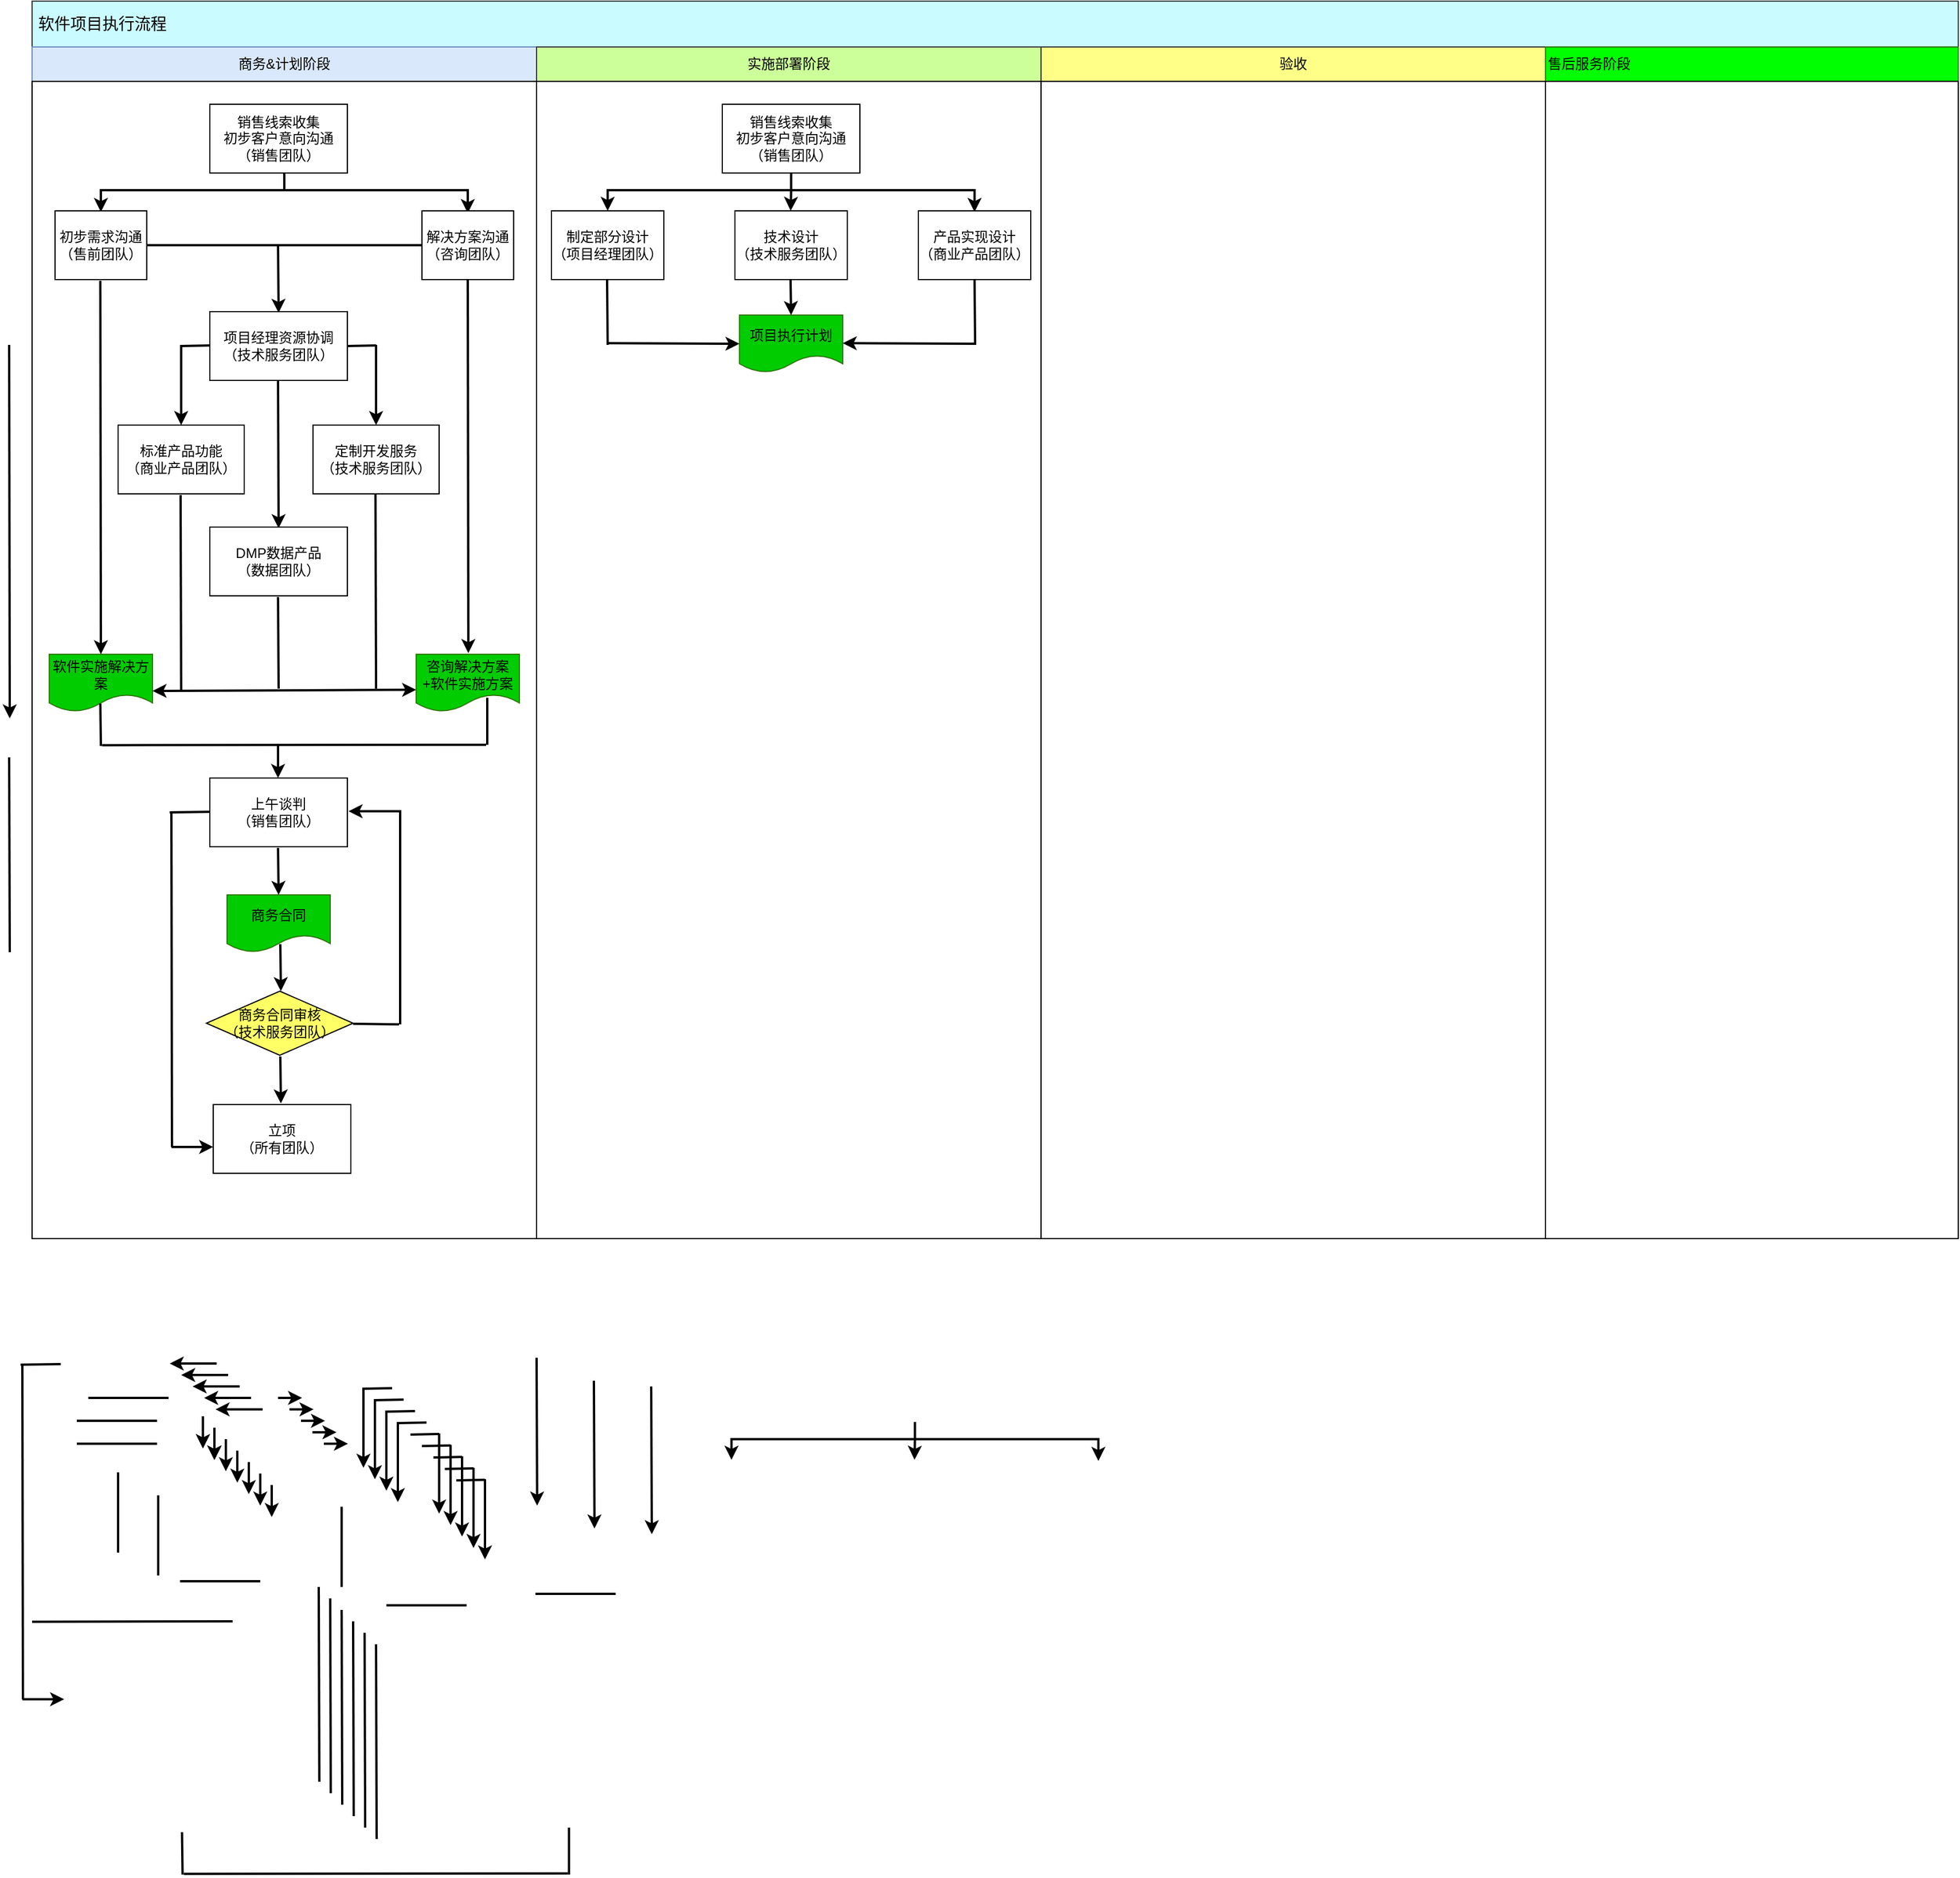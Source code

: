 <mxfile version="13.10.1" type="github">
  <diagram id="prtHgNgQTEPvFCAcTncT" name="Page-1">
    <mxGraphModel dx="767" dy="689" grid="1" gridSize="10" guides="1" tooltips="1" connect="1" arrows="1" fold="1" page="1" pageScale="1" pageWidth="827" pageHeight="1169" math="0" shadow="0">
      <root>
        <mxCell id="0" />
        <mxCell id="1" parent="0" />
        <mxCell id="oCY2eJbqUOLNiPiCaD8f-7" value="&amp;nbsp;&lt;font style=&quot;font-size: 14px&quot;&gt;软件项目执行流程&lt;/font&gt;" style="rounded=0;whiteSpace=wrap;html=1;strokeColor=#36393d;fillColor=#C9FBFF;align=left;" vertex="1" parent="1">
          <mxGeometry x="40" y="80" width="1680" height="40" as="geometry" />
        </mxCell>
        <mxCell id="oCY2eJbqUOLNiPiCaD8f-9" value="商务&amp;amp;计划阶段" style="rounded=0;whiteSpace=wrap;html=1;fillColor=#dae8fc;align=center;strokeColor=#6c8ebf;" vertex="1" parent="1">
          <mxGeometry x="40" y="120" width="440" height="30" as="geometry" />
        </mxCell>
        <mxCell id="oCY2eJbqUOLNiPiCaD8f-10" value="实施部署阶段" style="rounded=0;whiteSpace=wrap;html=1;align=center;strokeColor=#36393d;fillColor=#CCFF99;" vertex="1" parent="1">
          <mxGeometry x="480" y="120" width="440" height="30" as="geometry" />
        </mxCell>
        <mxCell id="oCY2eJbqUOLNiPiCaD8f-11" value="验收" style="rounded=0;whiteSpace=wrap;html=1;fillColor=#ffff88;align=center;strokeColor=#36393d;" vertex="1" parent="1">
          <mxGeometry x="920" y="120" width="440" height="30" as="geometry" />
        </mxCell>
        <mxCell id="oCY2eJbqUOLNiPiCaD8f-13" value="&lt;font color=&quot;#000000&quot;&gt;售后服务阶段&lt;/font&gt;" style="rounded=0;whiteSpace=wrap;html=1;align=left;strokeColor=#2D7600;fontColor=#ffffff;fillColor=#00FF00;" vertex="1" parent="1">
          <mxGeometry x="1360" y="120" width="360" height="30" as="geometry" />
        </mxCell>
        <mxCell id="oCY2eJbqUOLNiPiCaD8f-14" value="" style="rounded=0;whiteSpace=wrap;html=1;align=left;fillColor=#FFFFFF;" vertex="1" parent="1">
          <mxGeometry x="40" y="150" width="440" height="1010" as="geometry" />
        </mxCell>
        <mxCell id="oCY2eJbqUOLNiPiCaD8f-15" value="" style="rounded=0;whiteSpace=wrap;html=1;fillColor=#FFFFFF;align=left;" vertex="1" parent="1">
          <mxGeometry x="480" y="150" width="440" height="1010" as="geometry" />
        </mxCell>
        <mxCell id="oCY2eJbqUOLNiPiCaD8f-16" value="" style="rounded=0;whiteSpace=wrap;html=1;fillColor=#FFFFFF;align=left;" vertex="1" parent="1">
          <mxGeometry x="920" y="150" width="440" height="1010" as="geometry" />
        </mxCell>
        <mxCell id="oCY2eJbqUOLNiPiCaD8f-17" value="" style="rounded=0;whiteSpace=wrap;html=1;fillColor=#FFFFFF;align=left;" vertex="1" parent="1">
          <mxGeometry x="1360" y="150" width="360" height="1010" as="geometry" />
        </mxCell>
        <mxCell id="oCY2eJbqUOLNiPiCaD8f-18" value="销售线索收集&lt;br&gt;初步客户意向沟通&lt;br&gt;（销售团队）" style="rounded=0;whiteSpace=wrap;html=1;fillColor=#FFFFFF;align=center;" vertex="1" parent="1">
          <mxGeometry x="195" y="170" width="120" height="60" as="geometry" />
        </mxCell>
        <mxCell id="oCY2eJbqUOLNiPiCaD8f-21" value="" style="strokeWidth=2;html=1;shape=mxgraph.flowchart.annotation_2;align=left;labelPosition=right;pointerEvents=1;fillColor=#FFFFFF;direction=south;" vertex="1" parent="1">
          <mxGeometry x="100" y="230" width="320" height="30" as="geometry" />
        </mxCell>
        <mxCell id="oCY2eJbqUOLNiPiCaD8f-27" value="" style="endArrow=classic;html=1;endSize=6;strokeWidth=2;" edge="1" parent="1">
          <mxGeometry width="50" height="50" relative="1" as="geometry">
            <mxPoint x="100" y="244" as="sourcePoint" />
            <mxPoint x="100" y="264" as="targetPoint" />
          </mxGeometry>
        </mxCell>
        <mxCell id="oCY2eJbqUOLNiPiCaD8f-29" value="" style="endArrow=classic;html=1;endSize=6;strokeWidth=2;" edge="1" parent="1">
          <mxGeometry width="50" height="50" relative="1" as="geometry">
            <mxPoint x="420" y="246" as="sourcePoint" />
            <mxPoint x="420" y="265" as="targetPoint" />
          </mxGeometry>
        </mxCell>
        <mxCell id="oCY2eJbqUOLNiPiCaD8f-30" value="" style="endArrow=classic;html=1;endSize=6;strokeWidth=2;" edge="1" parent="1">
          <mxGeometry width="50" height="50" relative="1" as="geometry">
            <mxPoint x="254.5" y="292" as="sourcePoint" />
            <mxPoint x="255" y="352" as="targetPoint" />
          </mxGeometry>
        </mxCell>
        <mxCell id="oCY2eJbqUOLNiPiCaD8f-31" value="" style="endArrow=classic;html=1;endSize=6;strokeWidth=2;" edge="1" parent="1">
          <mxGeometry width="50" height="50" relative="1" as="geometry">
            <mxPoint x="189" y="1315" as="sourcePoint" />
            <mxPoint x="189" y="1343" as="targetPoint" />
          </mxGeometry>
        </mxCell>
        <mxCell id="oCY2eJbqUOLNiPiCaD8f-32" value="" style="endArrow=classic;html=1;endSize=6;strokeWidth=2;" edge="1" parent="1">
          <mxGeometry width="50" height="50" relative="1" as="geometry">
            <mxPoint x="199" y="1335" as="sourcePoint" />
            <mxPoint x="199" y="1353" as="targetPoint" />
          </mxGeometry>
        </mxCell>
        <mxCell id="oCY2eJbqUOLNiPiCaD8f-33" value="初步需求沟通&lt;br&gt;（售前团队）" style="rounded=0;whiteSpace=wrap;html=1;fillColor=#FFFFFF;align=center;" vertex="1" parent="1">
          <mxGeometry x="60" y="263" width="80" height="60" as="geometry" />
        </mxCell>
        <mxCell id="oCY2eJbqUOLNiPiCaD8f-39" value="解决方案沟通&lt;br&gt;（咨询团队）" style="rounded=0;whiteSpace=wrap;html=1;fillColor=#FFFFFF;align=center;" vertex="1" parent="1">
          <mxGeometry x="380" y="263" width="80" height="60" as="geometry" />
        </mxCell>
        <mxCell id="oCY2eJbqUOLNiPiCaD8f-41" value="" style="endArrow=none;html=1;strokeWidth=2;entryX=0;entryY=0.5;entryDx=0;entryDy=0;exitX=1;exitY=0.5;exitDx=0;exitDy=0;" edge="1" parent="1" source="oCY2eJbqUOLNiPiCaD8f-33" target="oCY2eJbqUOLNiPiCaD8f-39">
          <mxGeometry width="50" height="50" relative="1" as="geometry">
            <mxPoint x="180" y="290" as="sourcePoint" />
            <mxPoint x="237.98" y="291.01" as="targetPoint" />
          </mxGeometry>
        </mxCell>
        <mxCell id="oCY2eJbqUOLNiPiCaD8f-42" value="" style="endArrow=classic;html=1;endSize=6;strokeWidth=2;" edge="1" parent="1">
          <mxGeometry width="50" height="50" relative="1" as="geometry">
            <mxPoint x="189" y="1315" as="sourcePoint" />
            <mxPoint x="189" y="1343" as="targetPoint" />
          </mxGeometry>
        </mxCell>
        <mxCell id="oCY2eJbqUOLNiPiCaD8f-43" value="" style="endArrow=classic;html=1;endSize=6;strokeWidth=2;" edge="1" parent="1">
          <mxGeometry width="50" height="50" relative="1" as="geometry">
            <mxPoint x="170" y="380" as="sourcePoint" />
            <mxPoint x="170" y="450" as="targetPoint" />
          </mxGeometry>
        </mxCell>
        <mxCell id="oCY2eJbqUOLNiPiCaD8f-44" value="项目经理资源协调&lt;br&gt;（技术服务团队）" style="rounded=0;whiteSpace=wrap;html=1;fillColor=#FFFFFF;align=center;" vertex="1" parent="1">
          <mxGeometry x="195" y="351" width="120" height="60" as="geometry" />
        </mxCell>
        <mxCell id="oCY2eJbqUOLNiPiCaD8f-46" value="" style="endArrow=classic;html=1;endSize=6;strokeWidth=2;" edge="1" parent="1">
          <mxGeometry width="50" height="50" relative="1" as="geometry">
            <mxPoint x="199" y="1325" as="sourcePoint" />
            <mxPoint x="199" y="1353" as="targetPoint" />
          </mxGeometry>
        </mxCell>
        <mxCell id="oCY2eJbqUOLNiPiCaD8f-47" value="" style="endArrow=classic;html=1;endSize=6;strokeWidth=2;" edge="1" parent="1">
          <mxGeometry width="50" height="50" relative="1" as="geometry">
            <mxPoint x="209" y="1335" as="sourcePoint" />
            <mxPoint x="209" y="1363" as="targetPoint" />
          </mxGeometry>
        </mxCell>
        <mxCell id="oCY2eJbqUOLNiPiCaD8f-48" value="" style="endArrow=classic;html=1;endSize=6;strokeWidth=2;" edge="1" parent="1">
          <mxGeometry width="50" height="50" relative="1" as="geometry">
            <mxPoint x="219" y="1345" as="sourcePoint" />
            <mxPoint x="219" y="1373" as="targetPoint" />
          </mxGeometry>
        </mxCell>
        <mxCell id="oCY2eJbqUOLNiPiCaD8f-49" value="" style="endArrow=classic;html=1;endSize=6;strokeWidth=2;" edge="1" parent="1">
          <mxGeometry width="50" height="50" relative="1" as="geometry">
            <mxPoint x="229" y="1355" as="sourcePoint" />
            <mxPoint x="229" y="1383" as="targetPoint" />
          </mxGeometry>
        </mxCell>
        <mxCell id="oCY2eJbqUOLNiPiCaD8f-50" value="" style="endArrow=classic;html=1;endSize=6;strokeWidth=2;" edge="1" parent="1">
          <mxGeometry width="50" height="50" relative="1" as="geometry">
            <mxPoint x="239" y="1365" as="sourcePoint" />
            <mxPoint x="239" y="1393" as="targetPoint" />
          </mxGeometry>
        </mxCell>
        <mxCell id="oCY2eJbqUOLNiPiCaD8f-51" value="" style="endArrow=classic;html=1;endSize=6;strokeWidth=2;" edge="1" parent="1">
          <mxGeometry width="50" height="50" relative="1" as="geometry">
            <mxPoint x="249" y="1375" as="sourcePoint" />
            <mxPoint x="249" y="1403" as="targetPoint" />
          </mxGeometry>
        </mxCell>
        <mxCell id="oCY2eJbqUOLNiPiCaD8f-53" value="" style="endArrow=none;html=1;strokeWidth=2;" edge="1" parent="1">
          <mxGeometry width="50" height="50" relative="1" as="geometry">
            <mxPoint x="170" y="381" as="sourcePoint" />
            <mxPoint x="195" y="380.5" as="targetPoint" />
          </mxGeometry>
        </mxCell>
        <mxCell id="oCY2eJbqUOLNiPiCaD8f-54" value="" style="endArrow=none;html=1;strokeWidth=2;" edge="1" parent="1">
          <mxGeometry width="50" height="50" relative="1" as="geometry">
            <mxPoint x="79" y="1319" as="sourcePoint" />
            <mxPoint x="149" y="1319" as="targetPoint" />
          </mxGeometry>
        </mxCell>
        <mxCell id="oCY2eJbqUOLNiPiCaD8f-56" value="" style="endArrow=none;html=1;strokeWidth=2;" edge="1" parent="1">
          <mxGeometry width="50" height="50" relative="1" as="geometry">
            <mxPoint x="479" y="1470" as="sourcePoint" />
            <mxPoint x="549" y="1470" as="targetPoint" />
          </mxGeometry>
        </mxCell>
        <mxCell id="oCY2eJbqUOLNiPiCaD8f-57" value="" style="endArrow=none;html=1;strokeWidth=2;" edge="1" parent="1">
          <mxGeometry width="50" height="50" relative="1" as="geometry">
            <mxPoint x="349" y="1480" as="sourcePoint" />
            <mxPoint x="419" y="1480" as="targetPoint" />
          </mxGeometry>
        </mxCell>
        <mxCell id="oCY2eJbqUOLNiPiCaD8f-58" value="" style="endArrow=none;html=1;strokeWidth=2;" edge="1" parent="1">
          <mxGeometry width="50" height="50" relative="1" as="geometry">
            <mxPoint x="169" y="1459" as="sourcePoint" />
            <mxPoint x="239" y="1459" as="targetPoint" />
          </mxGeometry>
        </mxCell>
        <mxCell id="oCY2eJbqUOLNiPiCaD8f-62" value="" style="endArrow=none;html=1;strokeWidth=2;" edge="1" parent="1">
          <mxGeometry width="50" height="50" relative="1" as="geometry">
            <mxPoint x="150" y="1454" as="sourcePoint" />
            <mxPoint x="150" y="1384" as="targetPoint" />
          </mxGeometry>
        </mxCell>
        <mxCell id="oCY2eJbqUOLNiPiCaD8f-63" value="" style="endArrow=none;html=1;strokeWidth=2;" edge="1" parent="1">
          <mxGeometry width="50" height="50" relative="1" as="geometry">
            <mxPoint x="79" y="1339" as="sourcePoint" />
            <mxPoint x="149" y="1339" as="targetPoint" />
          </mxGeometry>
        </mxCell>
        <mxCell id="oCY2eJbqUOLNiPiCaD8f-65" value="" style="endArrow=classic;html=1;endSize=6;strokeWidth=2;" edge="1" parent="1">
          <mxGeometry width="50" height="50" relative="1" as="geometry">
            <mxPoint x="199" y="1325" as="sourcePoint" />
            <mxPoint x="199" y="1353" as="targetPoint" />
          </mxGeometry>
        </mxCell>
        <mxCell id="oCY2eJbqUOLNiPiCaD8f-66" value="" style="endArrow=classic;html=1;endSize=6;strokeWidth=2;" edge="1" parent="1">
          <mxGeometry width="50" height="50" relative="1" as="geometry">
            <mxPoint x="329" y="1290" as="sourcePoint" />
            <mxPoint x="329" y="1360" as="targetPoint" />
          </mxGeometry>
        </mxCell>
        <mxCell id="oCY2eJbqUOLNiPiCaD8f-67" value="" style="endArrow=none;html=1;strokeWidth=2;" edge="1" parent="1">
          <mxGeometry width="50" height="50" relative="1" as="geometry">
            <mxPoint x="329" y="1291" as="sourcePoint" />
            <mxPoint x="354" y="1290.5" as="targetPoint" />
          </mxGeometry>
        </mxCell>
        <mxCell id="oCY2eJbqUOLNiPiCaD8f-76" value="" style="endArrow=classic;html=1;endSize=6;strokeWidth=2;" edge="1" parent="1">
          <mxGeometry width="50" height="50" relative="1" as="geometry">
            <mxPoint x="339" y="1300" as="sourcePoint" />
            <mxPoint x="339" y="1370" as="targetPoint" />
          </mxGeometry>
        </mxCell>
        <mxCell id="oCY2eJbqUOLNiPiCaD8f-77" value="" style="endArrow=none;html=1;strokeWidth=2;" edge="1" parent="1">
          <mxGeometry width="50" height="50" relative="1" as="geometry">
            <mxPoint x="339" y="1301" as="sourcePoint" />
            <mxPoint x="364" y="1300.5" as="targetPoint" />
          </mxGeometry>
        </mxCell>
        <mxCell id="oCY2eJbqUOLNiPiCaD8f-78" value="" style="endArrow=classic;html=1;endSize=6;strokeWidth=2;" edge="1" parent="1">
          <mxGeometry width="50" height="50" relative="1" as="geometry">
            <mxPoint x="349" y="1310" as="sourcePoint" />
            <mxPoint x="349" y="1380" as="targetPoint" />
          </mxGeometry>
        </mxCell>
        <mxCell id="oCY2eJbqUOLNiPiCaD8f-79" value="" style="endArrow=none;html=1;strokeWidth=2;" edge="1" parent="1">
          <mxGeometry width="50" height="50" relative="1" as="geometry">
            <mxPoint x="349" y="1311" as="sourcePoint" />
            <mxPoint x="374" y="1310.5" as="targetPoint" />
          </mxGeometry>
        </mxCell>
        <mxCell id="oCY2eJbqUOLNiPiCaD8f-80" value="" style="endArrow=classic;html=1;endSize=6;strokeWidth=2;" edge="1" parent="1">
          <mxGeometry width="50" height="50" relative="1" as="geometry">
            <mxPoint x="359" y="1320" as="sourcePoint" />
            <mxPoint x="359" y="1390" as="targetPoint" />
          </mxGeometry>
        </mxCell>
        <mxCell id="oCY2eJbqUOLNiPiCaD8f-81" value="" style="endArrow=none;html=1;strokeWidth=2;" edge="1" parent="1">
          <mxGeometry width="50" height="50" relative="1" as="geometry">
            <mxPoint x="359" y="1321" as="sourcePoint" />
            <mxPoint x="384" y="1320.5" as="targetPoint" />
          </mxGeometry>
        </mxCell>
        <mxCell id="oCY2eJbqUOLNiPiCaD8f-82" value="" style="endArrow=classic;html=1;endSize=6;strokeWidth=2;" edge="1" parent="1">
          <mxGeometry width="50" height="50" relative="1" as="geometry">
            <mxPoint x="395" y="1330" as="sourcePoint" />
            <mxPoint x="395" y="1400" as="targetPoint" />
          </mxGeometry>
        </mxCell>
        <mxCell id="oCY2eJbqUOLNiPiCaD8f-83" value="" style="endArrow=none;html=1;strokeWidth=2;" edge="1" parent="1">
          <mxGeometry width="50" height="50" relative="1" as="geometry">
            <mxPoint x="370" y="1331" as="sourcePoint" />
            <mxPoint x="395" y="1330.5" as="targetPoint" />
          </mxGeometry>
        </mxCell>
        <mxCell id="oCY2eJbqUOLNiPiCaD8f-84" value="" style="endArrow=classic;html=1;endSize=6;strokeWidth=2;" edge="1" parent="1">
          <mxGeometry width="50" height="50" relative="1" as="geometry">
            <mxPoint x="405" y="1340" as="sourcePoint" />
            <mxPoint x="405" y="1410" as="targetPoint" />
          </mxGeometry>
        </mxCell>
        <mxCell id="oCY2eJbqUOLNiPiCaD8f-85" value="" style="endArrow=none;html=1;strokeWidth=2;" edge="1" parent="1">
          <mxGeometry width="50" height="50" relative="1" as="geometry">
            <mxPoint x="380" y="1341" as="sourcePoint" />
            <mxPoint x="405" y="1340.5" as="targetPoint" />
          </mxGeometry>
        </mxCell>
        <mxCell id="oCY2eJbqUOLNiPiCaD8f-86" value="" style="endArrow=classic;html=1;endSize=6;strokeWidth=2;" edge="1" parent="1">
          <mxGeometry width="50" height="50" relative="1" as="geometry">
            <mxPoint x="415" y="1350" as="sourcePoint" />
            <mxPoint x="415" y="1420" as="targetPoint" />
          </mxGeometry>
        </mxCell>
        <mxCell id="oCY2eJbqUOLNiPiCaD8f-87" value="" style="endArrow=none;html=1;strokeWidth=2;" edge="1" parent="1">
          <mxGeometry width="50" height="50" relative="1" as="geometry">
            <mxPoint x="390" y="1351" as="sourcePoint" />
            <mxPoint x="415" y="1350.5" as="targetPoint" />
          </mxGeometry>
        </mxCell>
        <mxCell id="oCY2eJbqUOLNiPiCaD8f-88" value="" style="endArrow=classic;html=1;endSize=6;strokeWidth=2;" edge="1" parent="1">
          <mxGeometry width="50" height="50" relative="1" as="geometry">
            <mxPoint x="425" y="1360" as="sourcePoint" />
            <mxPoint x="425" y="1430" as="targetPoint" />
          </mxGeometry>
        </mxCell>
        <mxCell id="oCY2eJbqUOLNiPiCaD8f-89" value="" style="endArrow=none;html=1;strokeWidth=2;" edge="1" parent="1">
          <mxGeometry width="50" height="50" relative="1" as="geometry">
            <mxPoint x="400" y="1361" as="sourcePoint" />
            <mxPoint x="425" y="1360.5" as="targetPoint" />
          </mxGeometry>
        </mxCell>
        <mxCell id="oCY2eJbqUOLNiPiCaD8f-90" value="" style="endArrow=classic;html=1;endSize=6;strokeWidth=2;" edge="1" parent="1">
          <mxGeometry width="50" height="50" relative="1" as="geometry">
            <mxPoint x="435" y="1370" as="sourcePoint" />
            <mxPoint x="435" y="1440" as="targetPoint" />
          </mxGeometry>
        </mxCell>
        <mxCell id="oCY2eJbqUOLNiPiCaD8f-91" value="" style="endArrow=none;html=1;strokeWidth=2;" edge="1" parent="1">
          <mxGeometry width="50" height="50" relative="1" as="geometry">
            <mxPoint x="410" y="1371" as="sourcePoint" />
            <mxPoint x="435" y="1370.5" as="targetPoint" />
          </mxGeometry>
        </mxCell>
        <mxCell id="oCY2eJbqUOLNiPiCaD8f-92" value="" style="endArrow=classic;html=1;endSize=6;strokeWidth=2;" edge="1" parent="1">
          <mxGeometry width="50" height="50" relative="1" as="geometry">
            <mxPoint x="340" y="380" as="sourcePoint" />
            <mxPoint x="340" y="450" as="targetPoint" />
          </mxGeometry>
        </mxCell>
        <mxCell id="oCY2eJbqUOLNiPiCaD8f-93" value="" style="endArrow=none;html=1;strokeWidth=2;" edge="1" parent="1">
          <mxGeometry width="50" height="50" relative="1" as="geometry">
            <mxPoint x="315" y="381" as="sourcePoint" />
            <mxPoint x="340" y="380.5" as="targetPoint" />
          </mxGeometry>
        </mxCell>
        <mxCell id="oCY2eJbqUOLNiPiCaD8f-94" value="标准产品功能&lt;br&gt;（商业产品团队）" style="rounded=0;whiteSpace=wrap;html=1;fillColor=#FFFFFF;align=center;" vertex="1" parent="1">
          <mxGeometry x="115" y="450" width="110" height="60" as="geometry" />
        </mxCell>
        <mxCell id="oCY2eJbqUOLNiPiCaD8f-95" value="定制开发服务&lt;br&gt;（技术服务团队）" style="rounded=0;whiteSpace=wrap;html=1;fillColor=#FFFFFF;align=center;" vertex="1" parent="1">
          <mxGeometry x="285" y="450" width="110" height="60" as="geometry" />
        </mxCell>
        <mxCell id="oCY2eJbqUOLNiPiCaD8f-96" value="" style="endArrow=classic;html=1;endSize=6;strokeWidth=2;" edge="1" parent="1">
          <mxGeometry width="50" height="50" relative="1" as="geometry">
            <mxPoint x="254.5" y="411" as="sourcePoint" />
            <mxPoint x="255" y="540" as="targetPoint" />
          </mxGeometry>
        </mxCell>
        <mxCell id="oCY2eJbqUOLNiPiCaD8f-97" value="DMP数据产品&lt;br&gt;（数据团队）" style="rounded=0;whiteSpace=wrap;html=1;fillColor=#FFFFFF;align=center;" vertex="1" parent="1">
          <mxGeometry x="195" y="539" width="120" height="60" as="geometry" />
        </mxCell>
        <mxCell id="oCY2eJbqUOLNiPiCaD8f-98" value="" style="endArrow=classic;html=1;endSize=6;strokeWidth=2;" edge="1" parent="1">
          <mxGeometry width="50" height="50" relative="1" as="geometry">
            <mxPoint x="480" y="1264" as="sourcePoint" />
            <mxPoint x="480.5" y="1393" as="targetPoint" />
          </mxGeometry>
        </mxCell>
        <mxCell id="oCY2eJbqUOLNiPiCaD8f-99" value="" style="endArrow=classic;html=1;endSize=6;strokeWidth=2;" edge="1" parent="1">
          <mxGeometry width="50" height="50" relative="1" as="geometry">
            <mxPoint x="99.5" y="324" as="sourcePoint" />
            <mxPoint x="100" y="650" as="targetPoint" />
          </mxGeometry>
        </mxCell>
        <mxCell id="oCY2eJbqUOLNiPiCaD8f-100" value="" style="endArrow=classic;html=1;endSize=6;strokeWidth=2;" edge="1" parent="1">
          <mxGeometry width="50" height="50" relative="1" as="geometry">
            <mxPoint x="580" y="1289" as="sourcePoint" />
            <mxPoint x="580.5" y="1418" as="targetPoint" />
          </mxGeometry>
        </mxCell>
        <mxCell id="oCY2eJbqUOLNiPiCaD8f-101" value="" style="endArrow=classic;html=1;endSize=6;strokeWidth=2;" edge="1" parent="1">
          <mxGeometry width="50" height="50" relative="1" as="geometry">
            <mxPoint x="530" y="1284" as="sourcePoint" />
            <mxPoint x="530.5" y="1413" as="targetPoint" />
          </mxGeometry>
        </mxCell>
        <mxCell id="oCY2eJbqUOLNiPiCaD8f-102" value="" style="endArrow=classic;html=1;endSize=6;strokeWidth=2;" edge="1" parent="1">
          <mxGeometry width="50" height="50" relative="1" as="geometry">
            <mxPoint x="420" y="323" as="sourcePoint" />
            <mxPoint x="420.5" y="649" as="targetPoint" />
          </mxGeometry>
        </mxCell>
        <mxCell id="oCY2eJbqUOLNiPiCaD8f-103" value="" style="endArrow=classic;html=1;endSize=6;strokeWidth=2;" edge="1" parent="1">
          <mxGeometry width="50" height="50" relative="1" as="geometry">
            <mxPoint x="20" y="380" as="sourcePoint" />
            <mxPoint x="20.5" y="706" as="targetPoint" />
          </mxGeometry>
        </mxCell>
        <mxCell id="oCY2eJbqUOLNiPiCaD8f-104" value="" style="endArrow=none;html=1;strokeWidth=2;" edge="1" parent="1">
          <mxGeometry width="50" height="50" relative="1" as="geometry">
            <mxPoint x="89" y="1299" as="sourcePoint" />
            <mxPoint x="159" y="1299" as="targetPoint" />
          </mxGeometry>
        </mxCell>
        <mxCell id="oCY2eJbqUOLNiPiCaD8f-105" value="" style="endArrow=none;html=1;strokeWidth=2;" edge="1" parent="1">
          <mxGeometry width="50" height="50" relative="1" as="geometry">
            <mxPoint x="115" y="1434" as="sourcePoint" />
            <mxPoint x="115" y="1364" as="targetPoint" />
          </mxGeometry>
        </mxCell>
        <mxCell id="oCY2eJbqUOLNiPiCaD8f-106" value="" style="endArrow=none;html=1;strokeWidth=2;" edge="1" parent="1">
          <mxGeometry width="50" height="50" relative="1" as="geometry">
            <mxPoint x="170" y="681" as="sourcePoint" />
            <mxPoint x="169.5" y="511" as="targetPoint" />
          </mxGeometry>
        </mxCell>
        <mxCell id="oCY2eJbqUOLNiPiCaD8f-107" value="" style="endArrow=none;html=1;strokeWidth=2;" edge="1" parent="1">
          <mxGeometry width="50" height="50" relative="1" as="geometry">
            <mxPoint x="310" y="1464" as="sourcePoint" />
            <mxPoint x="310" y="1394" as="targetPoint" />
          </mxGeometry>
        </mxCell>
        <mxCell id="oCY2eJbqUOLNiPiCaD8f-109" value="" style="endArrow=none;html=1;strokeWidth=2;" edge="1" parent="1">
          <mxGeometry width="50" height="50" relative="1" as="geometry">
            <mxPoint x="290.5" y="1634" as="sourcePoint" />
            <mxPoint x="290" y="1464" as="targetPoint" />
          </mxGeometry>
        </mxCell>
        <mxCell id="oCY2eJbqUOLNiPiCaD8f-110" value="" style="endArrow=none;html=1;strokeWidth=2;" edge="1" parent="1">
          <mxGeometry width="50" height="50" relative="1" as="geometry">
            <mxPoint x="340" y="680" as="sourcePoint" />
            <mxPoint x="339.5" y="510" as="targetPoint" />
          </mxGeometry>
        </mxCell>
        <mxCell id="oCY2eJbqUOLNiPiCaD8f-111" value="" style="endArrow=none;html=1;strokeWidth=2;" edge="1" parent="1">
          <mxGeometry width="50" height="50" relative="1" as="geometry">
            <mxPoint x="20.5" y="910" as="sourcePoint" />
            <mxPoint x="20" y="740" as="targetPoint" />
          </mxGeometry>
        </mxCell>
        <mxCell id="oCY2eJbqUOLNiPiCaD8f-112" value="" style="endArrow=none;html=1;strokeWidth=2;" edge="1" parent="1">
          <mxGeometry width="50" height="50" relative="1" as="geometry">
            <mxPoint x="300.5" y="1644" as="sourcePoint" />
            <mxPoint x="300" y="1474" as="targetPoint" />
          </mxGeometry>
        </mxCell>
        <mxCell id="oCY2eJbqUOLNiPiCaD8f-113" value="" style="endArrow=none;html=1;strokeWidth=2;" edge="1" parent="1">
          <mxGeometry width="50" height="50" relative="1" as="geometry">
            <mxPoint x="310.5" y="1654" as="sourcePoint" />
            <mxPoint x="310" y="1484" as="targetPoint" />
          </mxGeometry>
        </mxCell>
        <mxCell id="oCY2eJbqUOLNiPiCaD8f-114" value="" style="endArrow=none;html=1;strokeWidth=2;" edge="1" parent="1">
          <mxGeometry width="50" height="50" relative="1" as="geometry">
            <mxPoint x="320.5" y="1664" as="sourcePoint" />
            <mxPoint x="320" y="1494" as="targetPoint" />
          </mxGeometry>
        </mxCell>
        <mxCell id="oCY2eJbqUOLNiPiCaD8f-115" value="" style="endArrow=none;html=1;strokeWidth=2;" edge="1" parent="1">
          <mxGeometry width="50" height="50" relative="1" as="geometry">
            <mxPoint x="330.5" y="1674" as="sourcePoint" />
            <mxPoint x="330" y="1504" as="targetPoint" />
          </mxGeometry>
        </mxCell>
        <mxCell id="oCY2eJbqUOLNiPiCaD8f-116" value="" style="endArrow=none;html=1;strokeWidth=2;" edge="1" parent="1">
          <mxGeometry width="50" height="50" relative="1" as="geometry">
            <mxPoint x="340.5" y="1684" as="sourcePoint" />
            <mxPoint x="340" y="1514" as="targetPoint" />
          </mxGeometry>
        </mxCell>
        <mxCell id="oCY2eJbqUOLNiPiCaD8f-117" value="" style="endArrow=none;html=1;strokeWidth=2;" edge="1" parent="1">
          <mxGeometry width="50" height="50" relative="1" as="geometry">
            <mxPoint x="255" y="680" as="sourcePoint" />
            <mxPoint x="254.5" y="600" as="targetPoint" />
          </mxGeometry>
        </mxCell>
        <mxCell id="oCY2eJbqUOLNiPiCaD8f-118" value="&lt;font color=&quot;#000000&quot;&gt;软件实施解决方案&lt;/font&gt;" style="shape=document;whiteSpace=wrap;html=1;boundedLbl=1;align=center;strokeColor=#2D7600;fontColor=#ffffff;fillColor=#00CC00;" vertex="1" parent="1">
          <mxGeometry x="55" y="650" width="90" height="50" as="geometry" />
        </mxCell>
        <mxCell id="oCY2eJbqUOLNiPiCaD8f-119" value="" style="endArrow=classic;startArrow=classic;html=1;strokeWidth=2;entryX=-0.011;entryY=0.64;entryDx=0;entryDy=0;entryPerimeter=0;" edge="1" parent="1">
          <mxGeometry width="50" height="50" relative="1" as="geometry">
            <mxPoint x="145" y="682" as="sourcePoint" />
            <mxPoint x="375.01" y="681" as="targetPoint" />
          </mxGeometry>
        </mxCell>
        <mxCell id="oCY2eJbqUOLNiPiCaD8f-120" value="&lt;font color=&quot;#000000&quot;&gt;咨询解决方案&lt;br&gt;+软件实施方案&lt;br&gt;&lt;/font&gt;" style="shape=document;whiteSpace=wrap;html=1;boundedLbl=1;align=center;strokeColor=#2D7600;fontColor=#ffffff;fillColor=#00CC00;" vertex="1" parent="1">
          <mxGeometry x="375" y="650" width="90" height="50" as="geometry" />
        </mxCell>
        <mxCell id="oCY2eJbqUOLNiPiCaD8f-123" value="" style="endArrow=none;html=1;strokeWidth=2;exitX=0.023;exitY=0.671;exitDx=0;exitDy=0;exitPerimeter=0;" edge="1" parent="1">
          <mxGeometry width="50" height="50" relative="1" as="geometry">
            <mxPoint x="101.12" y="729.35" as="sourcePoint" />
            <mxPoint x="436" y="729" as="targetPoint" />
          </mxGeometry>
        </mxCell>
        <mxCell id="oCY2eJbqUOLNiPiCaD8f-124" value="" style="endArrow=none;html=1;strokeWidth=2;exitX=0.023;exitY=0.671;exitDx=0;exitDy=0;exitPerimeter=0;" edge="1" parent="1">
          <mxGeometry width="50" height="50" relative="1" as="geometry">
            <mxPoint x="40" y="1494.35" as="sourcePoint" />
            <mxPoint x="214.88" y="1494" as="targetPoint" />
          </mxGeometry>
        </mxCell>
        <mxCell id="oCY2eJbqUOLNiPiCaD8f-125" value="" style="endArrow=none;html=1;strokeWidth=2;" edge="1" parent="1">
          <mxGeometry width="50" height="50" relative="1" as="geometry">
            <mxPoint x="100" y="730" as="sourcePoint" />
            <mxPoint x="99.5" y="693" as="targetPoint" />
          </mxGeometry>
        </mxCell>
        <mxCell id="oCY2eJbqUOLNiPiCaD8f-126" value="" style="endArrow=none;html=1;strokeWidth=2;" edge="1" parent="1">
          <mxGeometry width="50" height="50" relative="1" as="geometry">
            <mxPoint x="437" y="729" as="sourcePoint" />
            <mxPoint x="437" y="688" as="targetPoint" />
          </mxGeometry>
        </mxCell>
        <mxCell id="oCY2eJbqUOLNiPiCaD8f-127" value="" style="endArrow=none;html=1;strokeWidth=2;exitX=0.023;exitY=0.671;exitDx=0;exitDy=0;exitPerimeter=0;" edge="1" parent="1">
          <mxGeometry width="50" height="50" relative="1" as="geometry">
            <mxPoint x="172.37" y="1714.35" as="sourcePoint" />
            <mxPoint x="507.25" y="1714" as="targetPoint" />
          </mxGeometry>
        </mxCell>
        <mxCell id="oCY2eJbqUOLNiPiCaD8f-128" value="" style="endArrow=none;html=1;strokeWidth=2;" edge="1" parent="1">
          <mxGeometry width="50" height="50" relative="1" as="geometry">
            <mxPoint x="171.25" y="1715" as="sourcePoint" />
            <mxPoint x="170.75" y="1678" as="targetPoint" />
          </mxGeometry>
        </mxCell>
        <mxCell id="oCY2eJbqUOLNiPiCaD8f-129" value="" style="endArrow=none;html=1;strokeWidth=2;" edge="1" parent="1">
          <mxGeometry width="50" height="50" relative="1" as="geometry">
            <mxPoint x="508.25" y="1715" as="sourcePoint" />
            <mxPoint x="508.25" y="1674" as="targetPoint" />
          </mxGeometry>
        </mxCell>
        <mxCell id="oCY2eJbqUOLNiPiCaD8f-132" value="" style="endArrow=classic;html=1;endSize=6;strokeWidth=2;" edge="1" parent="1">
          <mxGeometry width="50" height="50" relative="1" as="geometry">
            <mxPoint x="254.5" y="730" as="sourcePoint" />
            <mxPoint x="254.5" y="758" as="targetPoint" />
          </mxGeometry>
        </mxCell>
        <mxCell id="oCY2eJbqUOLNiPiCaD8f-133" value="上午谈判&lt;br&gt;（销售团队）" style="rounded=0;whiteSpace=wrap;html=1;fillColor=#FFFFFF;align=center;" vertex="1" parent="1">
          <mxGeometry x="195" y="758" width="120" height="60" as="geometry" />
        </mxCell>
        <mxCell id="oCY2eJbqUOLNiPiCaD8f-134" value="&lt;font color=&quot;#000000&quot;&gt;商务合同&lt;/font&gt;" style="shape=document;whiteSpace=wrap;html=1;boundedLbl=1;align=center;strokeColor=#2D7600;fontColor=#ffffff;fillColor=#00CC00;" vertex="1" parent="1">
          <mxGeometry x="210" y="860" width="90" height="50" as="geometry" />
        </mxCell>
        <mxCell id="oCY2eJbqUOLNiPiCaD8f-135" value="" style="endArrow=classic;html=1;endSize=6;strokeWidth=2;entryX=0.5;entryY=0;entryDx=0;entryDy=0;" edge="1" parent="1" target="oCY2eJbqUOLNiPiCaD8f-134">
          <mxGeometry width="50" height="50" relative="1" as="geometry">
            <mxPoint x="254.5" y="819" as="sourcePoint" />
            <mxPoint x="255" y="850" as="targetPoint" />
          </mxGeometry>
        </mxCell>
        <mxCell id="oCY2eJbqUOLNiPiCaD8f-137" value="商务合同审核&lt;br&gt;（技术服务团队）" style="rhombus;whiteSpace=wrap;html=1;align=center;fillColor=#FFFF66;" vertex="1" parent="1">
          <mxGeometry x="192" y="944" width="128" height="56" as="geometry" />
        </mxCell>
        <mxCell id="oCY2eJbqUOLNiPiCaD8f-138" value="" style="endArrow=classic;html=1;endSize=6;strokeWidth=2;entryX=0.5;entryY=0;entryDx=0;entryDy=0;" edge="1" parent="1">
          <mxGeometry width="50" height="50" relative="1" as="geometry">
            <mxPoint x="256.5" y="903" as="sourcePoint" />
            <mxPoint x="257" y="944" as="targetPoint" />
          </mxGeometry>
        </mxCell>
        <mxCell id="oCY2eJbqUOLNiPiCaD8f-139" value="立项&lt;br&gt;（所有团队）" style="rounded=0;whiteSpace=wrap;html=1;align=center;fillColor=#FFFFFF;" vertex="1" parent="1">
          <mxGeometry x="198" y="1043" width="120" height="60" as="geometry" />
        </mxCell>
        <mxCell id="oCY2eJbqUOLNiPiCaD8f-140" value="" style="endArrow=classic;html=1;endSize=6;strokeWidth=2;entryX=0.5;entryY=0;entryDx=0;entryDy=0;" edge="1" parent="1">
          <mxGeometry width="50" height="50" relative="1" as="geometry">
            <mxPoint x="256.5" y="1001" as="sourcePoint" />
            <mxPoint x="257" y="1042" as="targetPoint" />
          </mxGeometry>
        </mxCell>
        <mxCell id="oCY2eJbqUOLNiPiCaD8f-141" value="" style="endArrow=none;html=1;strokeWidth=2;" edge="1" parent="1">
          <mxGeometry width="50" height="50" relative="1" as="geometry">
            <mxPoint x="160" y="788" as="sourcePoint" />
            <mxPoint x="195" y="787.5" as="targetPoint" />
          </mxGeometry>
        </mxCell>
        <mxCell id="oCY2eJbqUOLNiPiCaD8f-142" value="" style="endArrow=none;html=1;strokeWidth=2;" edge="1" parent="1">
          <mxGeometry width="50" height="50" relative="1" as="geometry">
            <mxPoint x="162" y="1080" as="sourcePoint" />
            <mxPoint x="161.5" y="787" as="targetPoint" />
          </mxGeometry>
        </mxCell>
        <mxCell id="oCY2eJbqUOLNiPiCaD8f-143" value="" style="endArrow=classic;html=1;endSize=6;strokeWidth=2;entryX=-0.017;entryY=0.617;entryDx=0;entryDy=0;entryPerimeter=0;" edge="1" parent="1">
          <mxGeometry width="50" height="50" relative="1" as="geometry">
            <mxPoint x="161.5" y="1080" as="sourcePoint" />
            <mxPoint x="197.96" y="1080.02" as="targetPoint" />
          </mxGeometry>
        </mxCell>
        <mxCell id="oCY2eJbqUOLNiPiCaD8f-144" value="" style="endArrow=classic;html=1;endSize=6;strokeWidth=2;" edge="1" parent="1">
          <mxGeometry width="50" height="50" relative="1" as="geometry">
            <mxPoint x="360" y="787" as="sourcePoint" />
            <mxPoint x="316" y="787" as="targetPoint" />
          </mxGeometry>
        </mxCell>
        <mxCell id="oCY2eJbqUOLNiPiCaD8f-148" value="" style="endArrow=classic;html=1;endSize=6;strokeWidth=2;" edge="1" parent="1">
          <mxGeometry width="50" height="50" relative="1" as="geometry">
            <mxPoint x="254.5" y="1299" as="sourcePoint" />
            <mxPoint x="275.5" y="1299" as="targetPoint" />
          </mxGeometry>
        </mxCell>
        <mxCell id="oCY2eJbqUOLNiPiCaD8f-149" value="" style="endArrow=classic;html=1;endSize=6;strokeWidth=2;" edge="1" parent="1">
          <mxGeometry width="50" height="50" relative="1" as="geometry">
            <mxPoint x="264.5" y="1309" as="sourcePoint" />
            <mxPoint x="285.5" y="1309" as="targetPoint" />
          </mxGeometry>
        </mxCell>
        <mxCell id="oCY2eJbqUOLNiPiCaD8f-150" value="" style="endArrow=classic;html=1;endSize=6;strokeWidth=2;" edge="1" parent="1">
          <mxGeometry width="50" height="50" relative="1" as="geometry">
            <mxPoint x="274.5" y="1319" as="sourcePoint" />
            <mxPoint x="295.5" y="1319" as="targetPoint" />
          </mxGeometry>
        </mxCell>
        <mxCell id="oCY2eJbqUOLNiPiCaD8f-151" value="" style="endArrow=classic;html=1;endSize=6;strokeWidth=2;" edge="1" parent="1">
          <mxGeometry width="50" height="50" relative="1" as="geometry">
            <mxPoint x="284.5" y="1329" as="sourcePoint" />
            <mxPoint x="305.5" y="1329" as="targetPoint" />
          </mxGeometry>
        </mxCell>
        <mxCell id="oCY2eJbqUOLNiPiCaD8f-152" value="" style="endArrow=classic;html=1;endSize=6;strokeWidth=2;" edge="1" parent="1">
          <mxGeometry width="50" height="50" relative="1" as="geometry">
            <mxPoint x="294.5" y="1339" as="sourcePoint" />
            <mxPoint x="315.5" y="1339" as="targetPoint" />
          </mxGeometry>
        </mxCell>
        <mxCell id="oCY2eJbqUOLNiPiCaD8f-153" value="" style="endArrow=none;html=1;strokeWidth=2;" edge="1" parent="1">
          <mxGeometry width="50" height="50" relative="1" as="geometry">
            <mxPoint x="30" y="1270" as="sourcePoint" />
            <mxPoint x="65" y="1269.5" as="targetPoint" />
          </mxGeometry>
        </mxCell>
        <mxCell id="oCY2eJbqUOLNiPiCaD8f-154" value="" style="endArrow=none;html=1;strokeWidth=2;" edge="1" parent="1">
          <mxGeometry width="50" height="50" relative="1" as="geometry">
            <mxPoint x="32" y="1562" as="sourcePoint" />
            <mxPoint x="31.5" y="1269" as="targetPoint" />
          </mxGeometry>
        </mxCell>
        <mxCell id="oCY2eJbqUOLNiPiCaD8f-155" value="" style="endArrow=classic;html=1;endSize=6;strokeWidth=2;entryX=-0.017;entryY=0.617;entryDx=0;entryDy=0;entryPerimeter=0;" edge="1" parent="1">
          <mxGeometry width="50" height="50" relative="1" as="geometry">
            <mxPoint x="31.5" y="1562" as="sourcePoint" />
            <mxPoint x="67.96" y="1562.02" as="targetPoint" />
          </mxGeometry>
        </mxCell>
        <mxCell id="oCY2eJbqUOLNiPiCaD8f-156" value="" style="endArrow=none;html=1;strokeWidth=2;" edge="1" parent="1">
          <mxGeometry width="50" height="50" relative="1" as="geometry">
            <mxPoint x="320" y="972.5" as="sourcePoint" />
            <mxPoint x="360" y="973" as="targetPoint" />
          </mxGeometry>
        </mxCell>
        <mxCell id="oCY2eJbqUOLNiPiCaD8f-157" value="" style="endArrow=none;html=1;strokeWidth=2;" edge="1" parent="1">
          <mxGeometry width="50" height="50" relative="1" as="geometry">
            <mxPoint x="361" y="973" as="sourcePoint" />
            <mxPoint x="361" y="786" as="targetPoint" />
          </mxGeometry>
        </mxCell>
        <mxCell id="oCY2eJbqUOLNiPiCaD8f-158" value="" style="endArrow=classic;html=1;endSize=6;strokeWidth=2;" edge="1" parent="1">
          <mxGeometry width="50" height="50" relative="1" as="geometry">
            <mxPoint x="199" y="1325" as="sourcePoint" />
            <mxPoint x="199" y="1353" as="targetPoint" />
          </mxGeometry>
        </mxCell>
        <mxCell id="oCY2eJbqUOLNiPiCaD8f-159" value="" style="endArrow=classic;html=1;endSize=6;strokeWidth=2;" edge="1" parent="1">
          <mxGeometry width="50" height="50" relative="1" as="geometry">
            <mxPoint x="201" y="1269" as="sourcePoint" />
            <mxPoint x="160" y="1269" as="targetPoint" />
          </mxGeometry>
        </mxCell>
        <mxCell id="oCY2eJbqUOLNiPiCaD8f-161" value="" style="endArrow=classic;html=1;endSize=6;strokeWidth=2;" edge="1" parent="1">
          <mxGeometry width="50" height="50" relative="1" as="geometry">
            <mxPoint x="211" y="1279" as="sourcePoint" />
            <mxPoint x="170" y="1279" as="targetPoint" />
          </mxGeometry>
        </mxCell>
        <mxCell id="oCY2eJbqUOLNiPiCaD8f-162" value="" style="endArrow=classic;html=1;endSize=6;strokeWidth=2;" edge="1" parent="1">
          <mxGeometry width="50" height="50" relative="1" as="geometry">
            <mxPoint x="221" y="1289" as="sourcePoint" />
            <mxPoint x="180" y="1289" as="targetPoint" />
          </mxGeometry>
        </mxCell>
        <mxCell id="oCY2eJbqUOLNiPiCaD8f-163" value="" style="endArrow=classic;html=1;endSize=6;strokeWidth=2;" edge="1" parent="1">
          <mxGeometry width="50" height="50" relative="1" as="geometry">
            <mxPoint x="231" y="1299" as="sourcePoint" />
            <mxPoint x="190" y="1299" as="targetPoint" />
          </mxGeometry>
        </mxCell>
        <mxCell id="oCY2eJbqUOLNiPiCaD8f-164" value="" style="endArrow=classic;html=1;endSize=6;strokeWidth=2;" edge="1" parent="1">
          <mxGeometry width="50" height="50" relative="1" as="geometry">
            <mxPoint x="241" y="1309" as="sourcePoint" />
            <mxPoint x="200" y="1309" as="targetPoint" />
          </mxGeometry>
        </mxCell>
        <mxCell id="oCY2eJbqUOLNiPiCaD8f-166" value="销售线索收集&lt;br&gt;初步客户意向沟通&lt;br&gt;（销售团队）" style="rounded=0;whiteSpace=wrap;html=1;fillColor=#FFFFFF;align=center;" vertex="1" parent="1">
          <mxGeometry x="642" y="170" width="120" height="60" as="geometry" />
        </mxCell>
        <mxCell id="oCY2eJbqUOLNiPiCaD8f-167" value="" style="strokeWidth=2;html=1;shape=mxgraph.flowchart.annotation_2;align=left;labelPosition=right;pointerEvents=1;fillColor=#FFFFFF;direction=south;" vertex="1" parent="1">
          <mxGeometry x="542" y="230" width="320" height="30" as="geometry" />
        </mxCell>
        <mxCell id="oCY2eJbqUOLNiPiCaD8f-168" value="制定部分设计&lt;br&gt;（项目经理团队）" style="rounded=0;whiteSpace=wrap;html=1;fillColor=#FFFFFF;align=center;" vertex="1" parent="1">
          <mxGeometry x="493" y="263" width="98" height="60" as="geometry" />
        </mxCell>
        <mxCell id="oCY2eJbqUOLNiPiCaD8f-171" value="" style="endArrow=classic;html=1;endSize=6;strokeWidth=2;" edge="1" parent="1">
          <mxGeometry width="50" height="50" relative="1" as="geometry">
            <mxPoint x="542" y="250" as="sourcePoint" />
            <mxPoint x="542" y="263" as="targetPoint" />
          </mxGeometry>
        </mxCell>
        <mxCell id="oCY2eJbqUOLNiPiCaD8f-173" value="" style="endArrow=classic;html=1;endSize=6;strokeWidth=2;" edge="1" parent="1">
          <mxGeometry width="50" height="50" relative="1" as="geometry">
            <mxPoint x="862" y="251" as="sourcePoint" />
            <mxPoint x="862" y="264" as="targetPoint" />
          </mxGeometry>
        </mxCell>
        <mxCell id="oCY2eJbqUOLNiPiCaD8f-175" value="" style="endArrow=classic;html=1;endSize=6;strokeWidth=2;" edge="1" parent="1">
          <mxGeometry width="50" height="50" relative="1" as="geometry">
            <mxPoint x="702" y="245" as="sourcePoint" />
            <mxPoint x="701.64" y="263.01" as="targetPoint" />
            <Array as="points" />
          </mxGeometry>
        </mxCell>
        <mxCell id="oCY2eJbqUOLNiPiCaD8f-179" value="" style="strokeWidth=2;html=1;shape=mxgraph.flowchart.annotation_2;align=left;labelPosition=right;pointerEvents=1;fillColor=#FFFFFF;direction=south;" vertex="1" parent="1">
          <mxGeometry x="650" y="1320" width="320" height="30" as="geometry" />
        </mxCell>
        <mxCell id="oCY2eJbqUOLNiPiCaD8f-180" value="" style="endArrow=classic;html=1;endSize=6;strokeWidth=2;" edge="1" parent="1">
          <mxGeometry width="50" height="50" relative="1" as="geometry">
            <mxPoint x="650" y="1340" as="sourcePoint" />
            <mxPoint x="650" y="1353" as="targetPoint" />
          </mxGeometry>
        </mxCell>
        <mxCell id="oCY2eJbqUOLNiPiCaD8f-181" value="" style="endArrow=classic;html=1;endSize=6;strokeWidth=2;" edge="1" parent="1">
          <mxGeometry width="50" height="50" relative="1" as="geometry">
            <mxPoint x="970" y="1341" as="sourcePoint" />
            <mxPoint x="970" y="1354" as="targetPoint" />
          </mxGeometry>
        </mxCell>
        <mxCell id="oCY2eJbqUOLNiPiCaD8f-182" value="" style="endArrow=classic;html=1;endSize=6;strokeWidth=2;" edge="1" parent="1">
          <mxGeometry width="50" height="50" relative="1" as="geometry">
            <mxPoint x="810" y="1335" as="sourcePoint" />
            <mxPoint x="809.64" y="1353.01" as="targetPoint" />
            <Array as="points" />
          </mxGeometry>
        </mxCell>
        <mxCell id="oCY2eJbqUOLNiPiCaD8f-183" value="技术设计&lt;br&gt;（技术服务团队）" style="rounded=0;whiteSpace=wrap;html=1;fillColor=#FFFFFF;align=center;" vertex="1" parent="1">
          <mxGeometry x="653" y="263" width="98" height="60" as="geometry" />
        </mxCell>
        <mxCell id="oCY2eJbqUOLNiPiCaD8f-184" value="产品实现设计&lt;br&gt;（商业产品团队）" style="rounded=0;whiteSpace=wrap;html=1;fillColor=#FFFFFF;align=center;" vertex="1" parent="1">
          <mxGeometry x="813" y="263" width="98" height="60" as="geometry" />
        </mxCell>
        <mxCell id="oCY2eJbqUOLNiPiCaD8f-185" value="&lt;font color=&quot;#000000&quot;&gt;项目执行计划&lt;/font&gt;" style="shape=document;whiteSpace=wrap;html=1;boundedLbl=1;align=center;strokeColor=#2D7600;fontColor=#ffffff;fillColor=#00CC00;" vertex="1" parent="1">
          <mxGeometry x="657" y="354" width="90" height="50" as="geometry" />
        </mxCell>
        <mxCell id="oCY2eJbqUOLNiPiCaD8f-186" value="" style="endArrow=classic;html=1;endSize=6;strokeWidth=2;" edge="1" parent="1">
          <mxGeometry width="50" height="50" relative="1" as="geometry">
            <mxPoint x="701.5" y="323" as="sourcePoint" />
            <mxPoint x="702" y="354" as="targetPoint" />
          </mxGeometry>
        </mxCell>
        <mxCell id="oCY2eJbqUOLNiPiCaD8f-188" value="" style="endArrow=none;html=1;strokeWidth=2;" edge="1" parent="1">
          <mxGeometry width="50" height="50" relative="1" as="geometry">
            <mxPoint x="542" y="380" as="sourcePoint" />
            <mxPoint x="541.5" y="323" as="targetPoint" />
          </mxGeometry>
        </mxCell>
        <mxCell id="oCY2eJbqUOLNiPiCaD8f-189" value="" style="endArrow=classic;html=1;endSize=6;strokeWidth=2;entryX=0;entryY=0.5;entryDx=0;entryDy=0;exitX=0;exitY=0.5;exitDx=0;exitDy=0;" edge="1" parent="1" target="oCY2eJbqUOLNiPiCaD8f-185">
          <mxGeometry width="50" height="50" relative="1" as="geometry">
            <mxPoint x="542" y="378.5" as="sourcePoint" />
            <mxPoint x="650" y="379" as="targetPoint" />
          </mxGeometry>
        </mxCell>
        <mxCell id="oCY2eJbqUOLNiPiCaD8f-199" value="" style="endArrow=none;html=1;strokeWidth=2;" edge="1" parent="1">
          <mxGeometry width="50" height="50" relative="1" as="geometry">
            <mxPoint x="862" y="323" as="sourcePoint" />
            <mxPoint x="862.5" y="380" as="targetPoint" />
          </mxGeometry>
        </mxCell>
        <mxCell id="oCY2eJbqUOLNiPiCaD8f-200" value="" style="endArrow=classic;html=1;endSize=6;strokeWidth=2;entryX=0;entryY=0.5;entryDx=0;entryDy=0;exitX=0;exitY=0.5;exitDx=0;exitDy=0;" edge="1" parent="1">
          <mxGeometry width="50" height="50" relative="1" as="geometry">
            <mxPoint x="862" y="379" as="sourcePoint" />
            <mxPoint x="747" y="378.5" as="targetPoint" />
          </mxGeometry>
        </mxCell>
      </root>
    </mxGraphModel>
  </diagram>
</mxfile>
